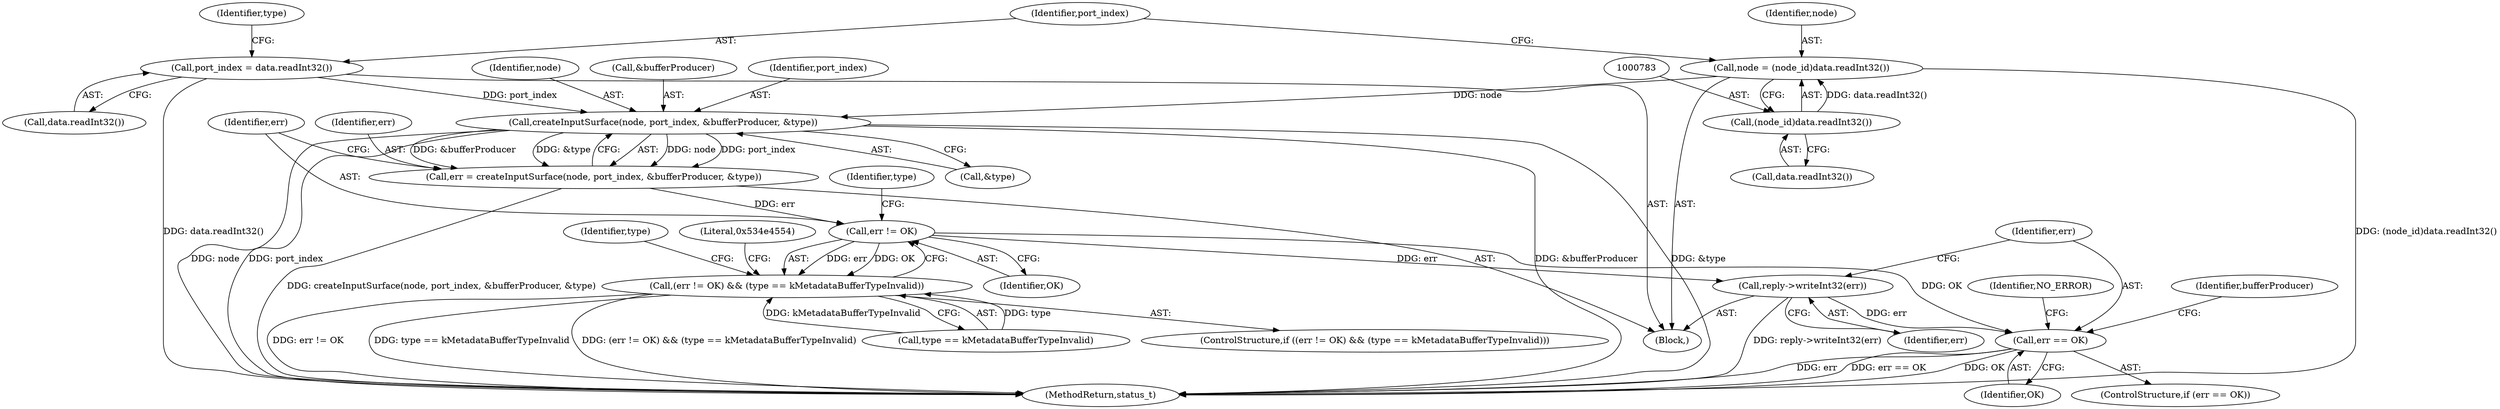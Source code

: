 digraph "0_Android_295c883fe3105b19bcd0f9e07d54c6b589fc5bff@API" {
"1000797" [label="(Call,createInputSurface(node, port_index, &bufferProducer, &type))"];
"1000780" [label="(Call,node = (node_id)data.readInt32())"];
"1000782" [label="(Call,(node_id)data.readInt32())"];
"1000786" [label="(Call,port_index = data.readInt32())"];
"1000795" [label="(Call,err = createInputSurface(node, port_index, &bufferProducer, &type))"];
"1000806" [label="(Call,err != OK)"];
"1000805" [label="(Call,(err != OK) && (type == kMetadataBufferTypeInvalid))"];
"1000818" [label="(Call,reply->writeInt32(err))"];
"1000821" [label="(Call,err == OK)"];
"1000781" [label="(Identifier,node)"];
"1000809" [label="(Call,type == kMetadataBufferTypeInvalid)"];
"1000821" [label="(Call,err == OK)"];
"1000799" [label="(Identifier,port_index)"];
"1000814" [label="(Literal,0x534e4554)"];
"1000817" [label="(Identifier,type)"];
"1000784" [label="(Call,data.readInt32())"];
"1000792" [label="(Identifier,type)"];
"1000805" [label="(Call,(err != OK) && (type == kMetadataBufferTypeInvalid))"];
"1000797" [label="(Call,createInputSurface(node, port_index, &bufferProducer, &type))"];
"1000808" [label="(Identifier,OK)"];
"1000796" [label="(Identifier,err)"];
"1000774" [label="(Block,)"];
"1000780" [label="(Call,node = (node_id)data.readInt32())"];
"1000806" [label="(Call,err != OK)"];
"1000823" [label="(Identifier,OK)"];
"1000782" [label="(Call,(node_id)data.readInt32())"];
"1000810" [label="(Identifier,type)"];
"1000787" [label="(Identifier,port_index)"];
"1000818" [label="(Call,reply->writeInt32(err))"];
"1000795" [label="(Call,err = createInputSurface(node, port_index, &bufferProducer, &type))"];
"1000786" [label="(Call,port_index = data.readInt32())"];
"1000822" [label="(Identifier,err)"];
"1000820" [label="(ControlStructure,if (err == OK))"];
"1000798" [label="(Identifier,node)"];
"1000819" [label="(Identifier,err)"];
"1000827" [label="(Identifier,bufferProducer)"];
"1000829" [label="(Identifier,NO_ERROR)"];
"1000800" [label="(Call,&bufferProducer)"];
"1000788" [label="(Call,data.readInt32())"];
"1000802" [label="(Call,&type)"];
"1000804" [label="(ControlStructure,if ((err != OK) && (type == kMetadataBufferTypeInvalid)))"];
"1000807" [label="(Identifier,err)"];
"1001343" [label="(MethodReturn,status_t)"];
"1000797" -> "1000795"  [label="AST: "];
"1000797" -> "1000802"  [label="CFG: "];
"1000798" -> "1000797"  [label="AST: "];
"1000799" -> "1000797"  [label="AST: "];
"1000800" -> "1000797"  [label="AST: "];
"1000802" -> "1000797"  [label="AST: "];
"1000795" -> "1000797"  [label="CFG: "];
"1000797" -> "1001343"  [label="DDG: &type"];
"1000797" -> "1001343"  [label="DDG: &bufferProducer"];
"1000797" -> "1001343"  [label="DDG: port_index"];
"1000797" -> "1001343"  [label="DDG: node"];
"1000797" -> "1000795"  [label="DDG: node"];
"1000797" -> "1000795"  [label="DDG: port_index"];
"1000797" -> "1000795"  [label="DDG: &bufferProducer"];
"1000797" -> "1000795"  [label="DDG: &type"];
"1000780" -> "1000797"  [label="DDG: node"];
"1000786" -> "1000797"  [label="DDG: port_index"];
"1000780" -> "1000774"  [label="AST: "];
"1000780" -> "1000782"  [label="CFG: "];
"1000781" -> "1000780"  [label="AST: "];
"1000782" -> "1000780"  [label="AST: "];
"1000787" -> "1000780"  [label="CFG: "];
"1000780" -> "1001343"  [label="DDG: (node_id)data.readInt32()"];
"1000782" -> "1000780"  [label="DDG: data.readInt32()"];
"1000782" -> "1000784"  [label="CFG: "];
"1000783" -> "1000782"  [label="AST: "];
"1000784" -> "1000782"  [label="AST: "];
"1000786" -> "1000774"  [label="AST: "];
"1000786" -> "1000788"  [label="CFG: "];
"1000787" -> "1000786"  [label="AST: "];
"1000788" -> "1000786"  [label="AST: "];
"1000792" -> "1000786"  [label="CFG: "];
"1000786" -> "1001343"  [label="DDG: data.readInt32()"];
"1000795" -> "1000774"  [label="AST: "];
"1000796" -> "1000795"  [label="AST: "];
"1000807" -> "1000795"  [label="CFG: "];
"1000795" -> "1001343"  [label="DDG: createInputSurface(node, port_index, &bufferProducer, &type)"];
"1000795" -> "1000806"  [label="DDG: err"];
"1000806" -> "1000805"  [label="AST: "];
"1000806" -> "1000808"  [label="CFG: "];
"1000807" -> "1000806"  [label="AST: "];
"1000808" -> "1000806"  [label="AST: "];
"1000810" -> "1000806"  [label="CFG: "];
"1000805" -> "1000806"  [label="CFG: "];
"1000806" -> "1000805"  [label="DDG: err"];
"1000806" -> "1000805"  [label="DDG: OK"];
"1000806" -> "1000818"  [label="DDG: err"];
"1000806" -> "1000821"  [label="DDG: OK"];
"1000805" -> "1000804"  [label="AST: "];
"1000805" -> "1000809"  [label="CFG: "];
"1000809" -> "1000805"  [label="AST: "];
"1000814" -> "1000805"  [label="CFG: "];
"1000817" -> "1000805"  [label="CFG: "];
"1000805" -> "1001343"  [label="DDG: (err != OK) && (type == kMetadataBufferTypeInvalid)"];
"1000805" -> "1001343"  [label="DDG: err != OK"];
"1000805" -> "1001343"  [label="DDG: type == kMetadataBufferTypeInvalid"];
"1000809" -> "1000805"  [label="DDG: type"];
"1000809" -> "1000805"  [label="DDG: kMetadataBufferTypeInvalid"];
"1000818" -> "1000774"  [label="AST: "];
"1000818" -> "1000819"  [label="CFG: "];
"1000819" -> "1000818"  [label="AST: "];
"1000822" -> "1000818"  [label="CFG: "];
"1000818" -> "1001343"  [label="DDG: reply->writeInt32(err)"];
"1000818" -> "1000821"  [label="DDG: err"];
"1000821" -> "1000820"  [label="AST: "];
"1000821" -> "1000823"  [label="CFG: "];
"1000822" -> "1000821"  [label="AST: "];
"1000823" -> "1000821"  [label="AST: "];
"1000827" -> "1000821"  [label="CFG: "];
"1000829" -> "1000821"  [label="CFG: "];
"1000821" -> "1001343"  [label="DDG: OK"];
"1000821" -> "1001343"  [label="DDG: err"];
"1000821" -> "1001343"  [label="DDG: err == OK"];
}
